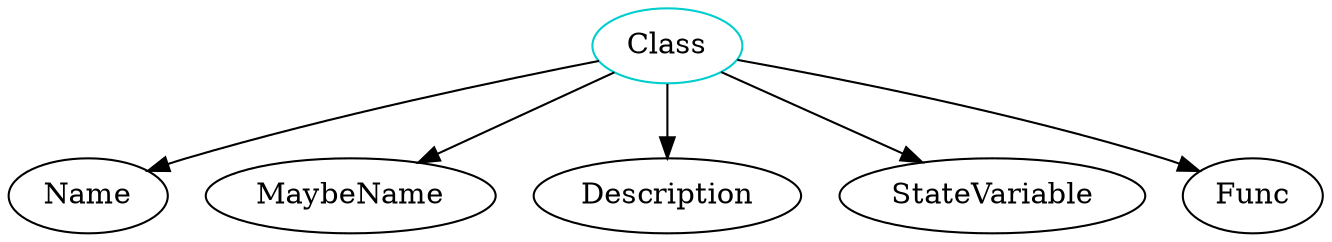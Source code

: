 digraph class{
Class -> Name;
Class -> MaybeName;
Class -> Description;
Class -> StateVariable;
Class -> Func;
Class	[shape=oval, color=cyan3, label="Class"];
}
